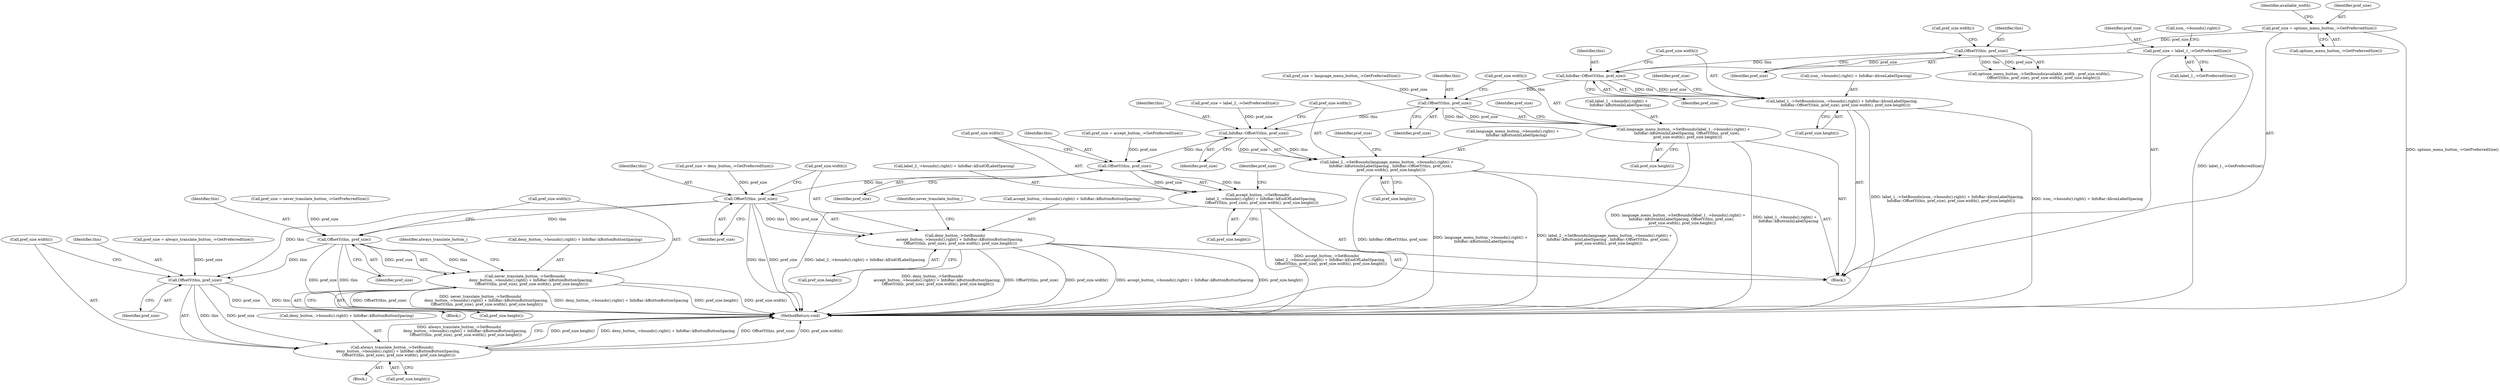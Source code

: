 digraph "1_Chrome_fc3c351a3d995f73ead5c92354396a7ec2b14e3f_3@del" {
"1000127" [label="(Call,InfoBar::OffsetY(this, pref_size))"];
"1000115" [label="(Call,OffsetY(this, pref_size))"];
"1000108" [label="(Call,pref_size = options_menu_button_->GetPreferredSize())"];
"1000120" [label="(Call,pref_size = label_1_->GetPreferredSize())"];
"1000123" [label="(Call,label_1_->SetBounds(icon_->bounds().right() + InfoBar::kIconLabelSpacing,\n      InfoBar::OffsetY(this, pref_size), pref_size.width(), pref_size.height()))"];
"1000139" [label="(Call,OffsetY(this, pref_size))"];
"1000135" [label="(Call,language_menu_button_->SetBounds(label_1_->bounds().right() +\n      InfoBar::kButtonInLabelSpacing, OffsetY(this, pref_size),\n       pref_size.width(), pref_size.height()))"];
"1000151" [label="(Call,InfoBar::OffsetY(this, pref_size))"];
"1000147" [label="(Call,label_2_->SetBounds(language_menu_button_->bounds().right() +\n      InfoBar::kButtonInLabelSpacing , InfoBar::OffsetY(this, pref_size),\n       pref_size.width(), pref_size.height()))"];
"1000163" [label="(Call,OffsetY(this, pref_size))"];
"1000159" [label="(Call,accept_button_->SetBounds(\n      label_2_->bounds().right() + InfoBar::kEndOfLabelSpacing,\n       OffsetY(this, pref_size), pref_size.width(), pref_size.height()))"];
"1000175" [label="(Call,OffsetY(this, pref_size))"];
"1000171" [label="(Call,deny_button_->SetBounds(\n        accept_button_->bounds().right() + InfoBar::kButtonButtonSpacing,\n         OffsetY(this, pref_size), pref_size.width(), pref_size.height()))"];
"1000190" [label="(Call,OffsetY(this, pref_size))"];
"1000186" [label="(Call,never_translate_button_->SetBounds(\n          deny_button_->bounds().right() + InfoBar::kButtonButtonSpacing,\n           OffsetY(this, pref_size), pref_size.width(), pref_size.height()))"];
"1000208" [label="(Call,OffsetY(this, pref_size))"];
"1000204" [label="(Call,always_translate_button_->SetBounds(\n          deny_button_->bounds().right() + InfoBar::kButtonButtonSpacing,\n           OffsetY(this, pref_size), pref_size.width(), pref_size.height()))"];
"1000153" [label="(Identifier,pref_size)"];
"1000179" [label="(Call,pref_size.height())"];
"1000127" [label="(Call,InfoBar::OffsetY(this, pref_size))"];
"1000213" [label="(MethodReturn,void)"];
"1000169" [label="(Identifier,pref_size)"];
"1000211" [label="(Call,pref_size.width())"];
"1000154" [label="(Call,pref_size.width())"];
"1000196" [label="(Identifier,always_translate_button_)"];
"1000197" [label="(Block,)"];
"1000212" [label="(Call,pref_size.height())"];
"1000165" [label="(Identifier,pref_size)"];
"1000113" [label="(Identifier,available_width)"];
"1000145" [label="(Identifier,pref_size)"];
"1000139" [label="(Call,OffsetY(this, pref_size))"];
"1000124" [label="(Call,icon_->bounds().right() + InfoBar::kIconLabelSpacing)"];
"1000129" [label="(Identifier,pref_size)"];
"1000159" [label="(Call,accept_button_->SetBounds(\n      label_2_->bounds().right() + InfoBar::kEndOfLabelSpacing,\n       OffsetY(this, pref_size), pref_size.width(), pref_size.height()))"];
"1000175" [label="(Call,OffsetY(this, pref_size))"];
"1000193" [label="(Call,pref_size.width())"];
"1000182" [label="(Block,)"];
"1000125" [label="(Call,icon_->bounds().right())"];
"1000111" [label="(Call,options_menu_button_->SetBounds(available_width - pref_size.width(),\n       OffsetY(this, pref_size), pref_size.width(), pref_size.height()))"];
"1000143" [label="(Call,pref_size.height())"];
"1000136" [label="(Call,label_1_->bounds().right() +\n      InfoBar::kButtonInLabelSpacing)"];
"1000156" [label="(Call,pref_size = accept_button_->GetPreferredSize())"];
"1000171" [label="(Call,deny_button_->SetBounds(\n        accept_button_->bounds().right() + InfoBar::kButtonButtonSpacing,\n         OffsetY(this, pref_size), pref_size.width(), pref_size.height()))"];
"1000177" [label="(Identifier,pref_size)"];
"1000172" [label="(Call,accept_button_->bounds().right() + InfoBar::kButtonButtonSpacing)"];
"1000205" [label="(Call,deny_button_->bounds().right() + InfoBar::kButtonButtonSpacing)"];
"1000204" [label="(Call,always_translate_button_->SetBounds(\n          deny_button_->bounds().right() + InfoBar::kButtonButtonSpacing,\n           OffsetY(this, pref_size), pref_size.width(), pref_size.height()))"];
"1000135" [label="(Call,language_menu_button_->SetBounds(label_1_->bounds().right() +\n      InfoBar::kButtonInLabelSpacing, OffsetY(this, pref_size),\n       pref_size.width(), pref_size.height()))"];
"1000157" [label="(Identifier,pref_size)"];
"1000176" [label="(Identifier,this)"];
"1000210" [label="(Identifier,pref_size)"];
"1000110" [label="(Call,options_menu_button_->GetPreferredSize())"];
"1000209" [label="(Identifier,this)"];
"1000163" [label="(Call,OffsetY(this, pref_size))"];
"1000133" [label="(Identifier,pref_size)"];
"1000166" [label="(Call,pref_size.width())"];
"1000116" [label="(Identifier,this)"];
"1000167" [label="(Call,pref_size.height())"];
"1000115" [label="(Call,OffsetY(this, pref_size))"];
"1000187" [label="(Call,deny_button_->bounds().right() + InfoBar::kButtonButtonSpacing)"];
"1000142" [label="(Call,pref_size.width())"];
"1000117" [label="(Identifier,pref_size)"];
"1000181" [label="(Identifier,never_translate_button_)"];
"1000191" [label="(Identifier,this)"];
"1000132" [label="(Call,pref_size = language_menu_button_->GetPreferredSize())"];
"1000160" [label="(Call,label_2_->bounds().right() + InfoBar::kEndOfLabelSpacing)"];
"1000140" [label="(Identifier,this)"];
"1000108" [label="(Call,pref_size = options_menu_button_->GetPreferredSize())"];
"1000122" [label="(Call,label_1_->GetPreferredSize())"];
"1000121" [label="(Identifier,pref_size)"];
"1000141" [label="(Identifier,pref_size)"];
"1000178" [label="(Call,pref_size.width())"];
"1000101" [label="(Block,)"];
"1000120" [label="(Call,pref_size = label_1_->GetPreferredSize())"];
"1000131" [label="(Call,pref_size.height())"];
"1000208" [label="(Call,OffsetY(this, pref_size))"];
"1000201" [label="(Call,pref_size = always_translate_button_->GetPreferredSize())"];
"1000190" [label="(Call,OffsetY(this, pref_size))"];
"1000118" [label="(Call,pref_size.width())"];
"1000147" [label="(Call,label_2_->SetBounds(language_menu_button_->bounds().right() +\n      InfoBar::kButtonInLabelSpacing , InfoBar::OffsetY(this, pref_size),\n       pref_size.width(), pref_size.height()))"];
"1000168" [label="(Call,pref_size = deny_button_->GetPreferredSize())"];
"1000186" [label="(Call,never_translate_button_->SetBounds(\n          deny_button_->bounds().right() + InfoBar::kButtonButtonSpacing,\n           OffsetY(this, pref_size), pref_size.width(), pref_size.height()))"];
"1000152" [label="(Identifier,this)"];
"1000148" [label="(Call,language_menu_button_->bounds().right() +\n      InfoBar::kButtonInLabelSpacing)"];
"1000123" [label="(Call,label_1_->SetBounds(icon_->bounds().right() + InfoBar::kIconLabelSpacing,\n      InfoBar::OffsetY(this, pref_size), pref_size.width(), pref_size.height()))"];
"1000128" [label="(Identifier,this)"];
"1000183" [label="(Call,pref_size = never_translate_button_->GetPreferredSize())"];
"1000109" [label="(Identifier,pref_size)"];
"1000155" [label="(Call,pref_size.height())"];
"1000164" [label="(Identifier,this)"];
"1000194" [label="(Call,pref_size.height())"];
"1000130" [label="(Call,pref_size.width())"];
"1000192" [label="(Identifier,pref_size)"];
"1000144" [label="(Call,pref_size = label_2_->GetPreferredSize())"];
"1000151" [label="(Call,InfoBar::OffsetY(this, pref_size))"];
"1000127" -> "1000123"  [label="AST: "];
"1000127" -> "1000129"  [label="CFG: "];
"1000128" -> "1000127"  [label="AST: "];
"1000129" -> "1000127"  [label="AST: "];
"1000130" -> "1000127"  [label="CFG: "];
"1000127" -> "1000123"  [label="DDG: this"];
"1000127" -> "1000123"  [label="DDG: pref_size"];
"1000115" -> "1000127"  [label="DDG: this"];
"1000120" -> "1000127"  [label="DDG: pref_size"];
"1000127" -> "1000139"  [label="DDG: this"];
"1000115" -> "1000111"  [label="AST: "];
"1000115" -> "1000117"  [label="CFG: "];
"1000116" -> "1000115"  [label="AST: "];
"1000117" -> "1000115"  [label="AST: "];
"1000118" -> "1000115"  [label="CFG: "];
"1000115" -> "1000111"  [label="DDG: this"];
"1000115" -> "1000111"  [label="DDG: pref_size"];
"1000108" -> "1000115"  [label="DDG: pref_size"];
"1000108" -> "1000101"  [label="AST: "];
"1000108" -> "1000110"  [label="CFG: "];
"1000109" -> "1000108"  [label="AST: "];
"1000110" -> "1000108"  [label="AST: "];
"1000113" -> "1000108"  [label="CFG: "];
"1000108" -> "1000213"  [label="DDG: options_menu_button_->GetPreferredSize()"];
"1000120" -> "1000101"  [label="AST: "];
"1000120" -> "1000122"  [label="CFG: "];
"1000121" -> "1000120"  [label="AST: "];
"1000122" -> "1000120"  [label="AST: "];
"1000125" -> "1000120"  [label="CFG: "];
"1000120" -> "1000213"  [label="DDG: label_1_->GetPreferredSize()"];
"1000123" -> "1000101"  [label="AST: "];
"1000123" -> "1000131"  [label="CFG: "];
"1000124" -> "1000123"  [label="AST: "];
"1000130" -> "1000123"  [label="AST: "];
"1000131" -> "1000123"  [label="AST: "];
"1000133" -> "1000123"  [label="CFG: "];
"1000123" -> "1000213"  [label="DDG: label_1_->SetBounds(icon_->bounds().right() + InfoBar::kIconLabelSpacing,\n      InfoBar::OffsetY(this, pref_size), pref_size.width(), pref_size.height())"];
"1000123" -> "1000213"  [label="DDG: icon_->bounds().right() + InfoBar::kIconLabelSpacing"];
"1000139" -> "1000135"  [label="AST: "];
"1000139" -> "1000141"  [label="CFG: "];
"1000140" -> "1000139"  [label="AST: "];
"1000141" -> "1000139"  [label="AST: "];
"1000142" -> "1000139"  [label="CFG: "];
"1000139" -> "1000135"  [label="DDG: this"];
"1000139" -> "1000135"  [label="DDG: pref_size"];
"1000132" -> "1000139"  [label="DDG: pref_size"];
"1000139" -> "1000151"  [label="DDG: this"];
"1000135" -> "1000101"  [label="AST: "];
"1000135" -> "1000143"  [label="CFG: "];
"1000136" -> "1000135"  [label="AST: "];
"1000142" -> "1000135"  [label="AST: "];
"1000143" -> "1000135"  [label="AST: "];
"1000145" -> "1000135"  [label="CFG: "];
"1000135" -> "1000213"  [label="DDG: language_menu_button_->SetBounds(label_1_->bounds().right() +\n      InfoBar::kButtonInLabelSpacing, OffsetY(this, pref_size),\n       pref_size.width(), pref_size.height())"];
"1000135" -> "1000213"  [label="DDG: label_1_->bounds().right() +\n      InfoBar::kButtonInLabelSpacing"];
"1000151" -> "1000147"  [label="AST: "];
"1000151" -> "1000153"  [label="CFG: "];
"1000152" -> "1000151"  [label="AST: "];
"1000153" -> "1000151"  [label="AST: "];
"1000154" -> "1000151"  [label="CFG: "];
"1000151" -> "1000147"  [label="DDG: this"];
"1000151" -> "1000147"  [label="DDG: pref_size"];
"1000144" -> "1000151"  [label="DDG: pref_size"];
"1000151" -> "1000163"  [label="DDG: this"];
"1000147" -> "1000101"  [label="AST: "];
"1000147" -> "1000155"  [label="CFG: "];
"1000148" -> "1000147"  [label="AST: "];
"1000154" -> "1000147"  [label="AST: "];
"1000155" -> "1000147"  [label="AST: "];
"1000157" -> "1000147"  [label="CFG: "];
"1000147" -> "1000213"  [label="DDG: InfoBar::OffsetY(this, pref_size)"];
"1000147" -> "1000213"  [label="DDG: language_menu_button_->bounds().right() +\n      InfoBar::kButtonInLabelSpacing"];
"1000147" -> "1000213"  [label="DDG: label_2_->SetBounds(language_menu_button_->bounds().right() +\n      InfoBar::kButtonInLabelSpacing , InfoBar::OffsetY(this, pref_size),\n       pref_size.width(), pref_size.height())"];
"1000163" -> "1000159"  [label="AST: "];
"1000163" -> "1000165"  [label="CFG: "];
"1000164" -> "1000163"  [label="AST: "];
"1000165" -> "1000163"  [label="AST: "];
"1000166" -> "1000163"  [label="CFG: "];
"1000163" -> "1000159"  [label="DDG: this"];
"1000163" -> "1000159"  [label="DDG: pref_size"];
"1000156" -> "1000163"  [label="DDG: pref_size"];
"1000163" -> "1000175"  [label="DDG: this"];
"1000159" -> "1000101"  [label="AST: "];
"1000159" -> "1000167"  [label="CFG: "];
"1000160" -> "1000159"  [label="AST: "];
"1000166" -> "1000159"  [label="AST: "];
"1000167" -> "1000159"  [label="AST: "];
"1000169" -> "1000159"  [label="CFG: "];
"1000159" -> "1000213"  [label="DDG: accept_button_->SetBounds(\n      label_2_->bounds().right() + InfoBar::kEndOfLabelSpacing,\n       OffsetY(this, pref_size), pref_size.width(), pref_size.height())"];
"1000159" -> "1000213"  [label="DDG: label_2_->bounds().right() + InfoBar::kEndOfLabelSpacing"];
"1000175" -> "1000171"  [label="AST: "];
"1000175" -> "1000177"  [label="CFG: "];
"1000176" -> "1000175"  [label="AST: "];
"1000177" -> "1000175"  [label="AST: "];
"1000178" -> "1000175"  [label="CFG: "];
"1000175" -> "1000213"  [label="DDG: this"];
"1000175" -> "1000213"  [label="DDG: pref_size"];
"1000175" -> "1000171"  [label="DDG: this"];
"1000175" -> "1000171"  [label="DDG: pref_size"];
"1000168" -> "1000175"  [label="DDG: pref_size"];
"1000175" -> "1000190"  [label="DDG: this"];
"1000175" -> "1000208"  [label="DDG: this"];
"1000171" -> "1000101"  [label="AST: "];
"1000171" -> "1000179"  [label="CFG: "];
"1000172" -> "1000171"  [label="AST: "];
"1000178" -> "1000171"  [label="AST: "];
"1000179" -> "1000171"  [label="AST: "];
"1000181" -> "1000171"  [label="CFG: "];
"1000171" -> "1000213"  [label="DDG: pref_size.width()"];
"1000171" -> "1000213"  [label="DDG: accept_button_->bounds().right() + InfoBar::kButtonButtonSpacing"];
"1000171" -> "1000213"  [label="DDG: pref_size.height()"];
"1000171" -> "1000213"  [label="DDG: deny_button_->SetBounds(\n        accept_button_->bounds().right() + InfoBar::kButtonButtonSpacing,\n         OffsetY(this, pref_size), pref_size.width(), pref_size.height())"];
"1000171" -> "1000213"  [label="DDG: OffsetY(this, pref_size)"];
"1000190" -> "1000186"  [label="AST: "];
"1000190" -> "1000192"  [label="CFG: "];
"1000191" -> "1000190"  [label="AST: "];
"1000192" -> "1000190"  [label="AST: "];
"1000193" -> "1000190"  [label="CFG: "];
"1000190" -> "1000213"  [label="DDG: this"];
"1000190" -> "1000213"  [label="DDG: pref_size"];
"1000190" -> "1000186"  [label="DDG: this"];
"1000190" -> "1000186"  [label="DDG: pref_size"];
"1000183" -> "1000190"  [label="DDG: pref_size"];
"1000190" -> "1000208"  [label="DDG: this"];
"1000186" -> "1000182"  [label="AST: "];
"1000186" -> "1000194"  [label="CFG: "];
"1000187" -> "1000186"  [label="AST: "];
"1000193" -> "1000186"  [label="AST: "];
"1000194" -> "1000186"  [label="AST: "];
"1000196" -> "1000186"  [label="CFG: "];
"1000186" -> "1000213"  [label="DDG: OffsetY(this, pref_size)"];
"1000186" -> "1000213"  [label="DDG: never_translate_button_->SetBounds(\n          deny_button_->bounds().right() + InfoBar::kButtonButtonSpacing,\n           OffsetY(this, pref_size), pref_size.width(), pref_size.height())"];
"1000186" -> "1000213"  [label="DDG: deny_button_->bounds().right() + InfoBar::kButtonButtonSpacing"];
"1000186" -> "1000213"  [label="DDG: pref_size.height()"];
"1000186" -> "1000213"  [label="DDG: pref_size.width()"];
"1000208" -> "1000204"  [label="AST: "];
"1000208" -> "1000210"  [label="CFG: "];
"1000209" -> "1000208"  [label="AST: "];
"1000210" -> "1000208"  [label="AST: "];
"1000211" -> "1000208"  [label="CFG: "];
"1000208" -> "1000213"  [label="DDG: this"];
"1000208" -> "1000213"  [label="DDG: pref_size"];
"1000208" -> "1000204"  [label="DDG: this"];
"1000208" -> "1000204"  [label="DDG: pref_size"];
"1000201" -> "1000208"  [label="DDG: pref_size"];
"1000204" -> "1000197"  [label="AST: "];
"1000204" -> "1000212"  [label="CFG: "];
"1000205" -> "1000204"  [label="AST: "];
"1000211" -> "1000204"  [label="AST: "];
"1000212" -> "1000204"  [label="AST: "];
"1000213" -> "1000204"  [label="CFG: "];
"1000204" -> "1000213"  [label="DDG: pref_size.height()"];
"1000204" -> "1000213"  [label="DDG: deny_button_->bounds().right() + InfoBar::kButtonButtonSpacing"];
"1000204" -> "1000213"  [label="DDG: OffsetY(this, pref_size)"];
"1000204" -> "1000213"  [label="DDG: pref_size.width()"];
"1000204" -> "1000213"  [label="DDG: always_translate_button_->SetBounds(\n          deny_button_->bounds().right() + InfoBar::kButtonButtonSpacing,\n           OffsetY(this, pref_size), pref_size.width(), pref_size.height())"];
}
